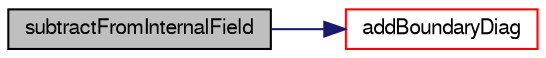 digraph "subtractFromInternalField"
{
  bgcolor="transparent";
  edge [fontname="FreeSans",fontsize="10",labelfontname="FreeSans",labelfontsize="10"];
  node [fontname="FreeSans",fontsize="10",shape=record];
  rankdir="LR";
  Node560 [label="subtractFromInternalField",height=0.2,width=0.4,color="black", fillcolor="grey75", style="filled", fontcolor="black"];
  Node560 -> Node561 [color="midnightblue",fontsize="10",style="solid",fontname="FreeSans"];
  Node561 [label="addBoundaryDiag",height=0.2,width=0.4,color="red",URL="$a22358.html#abbfa50213d88d51b0da943c15f7c70b7"];
}
